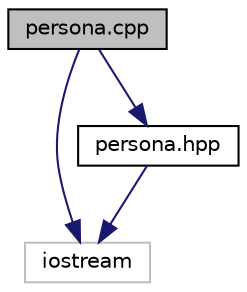 digraph "persona.cpp"
{
  edge [fontname="Helvetica",fontsize="10",labelfontname="Helvetica",labelfontsize="10"];
  node [fontname="Helvetica",fontsize="10",shape=record];
  Node1 [label="persona.cpp",height=0.2,width=0.4,color="black", fillcolor="grey75", style="filled", fontcolor="black"];
  Node1 -> Node2 [color="midnightblue",fontsize="10",style="solid",fontname="Helvetica"];
  Node2 [label="iostream",height=0.2,width=0.4,color="grey75", fillcolor="white", style="filled"];
  Node1 -> Node3 [color="midnightblue",fontsize="10",style="solid",fontname="Helvetica"];
  Node3 [label="persona.hpp",height=0.2,width=0.4,color="black", fillcolor="white", style="filled",URL="$persona_8hpp.html",tooltip="Definición de la clase Persona. "];
  Node3 -> Node2 [color="midnightblue",fontsize="10",style="solid",fontname="Helvetica"];
}
